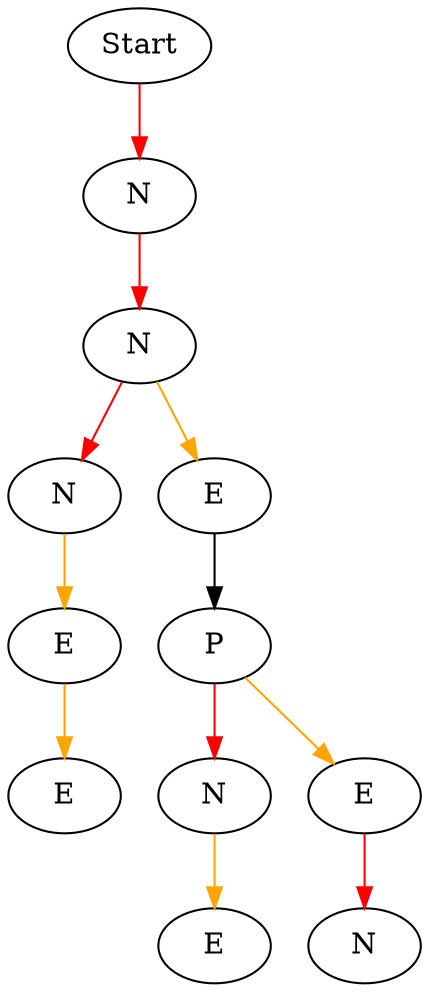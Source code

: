 digraph G{
17003008[label="Start"];
17003008->17003064[color=red];
17003064[label="N"];
17003064->17003120[color=red];
17003120[label="N"];
17003120->17003176[color=red];
17003120->17003472[color=orange];
17003176[label="N"];
17003176->17003232[color=orange];
17003232[label="E"];
17003232->17003288[color=orange];
17003288[label="E"];
17003472[label="E"];
17003472->17003528[color=black];
17003528[label="P"];
17003528->17003584[color=red];
17003528->17003696[color=orange];
17003584[label="N"];
17003584->17003640[color=orange];
17003640[label="E"];
17003696[label="E"];
17003696->17003752[color=red];
17003752[label="N"];
}